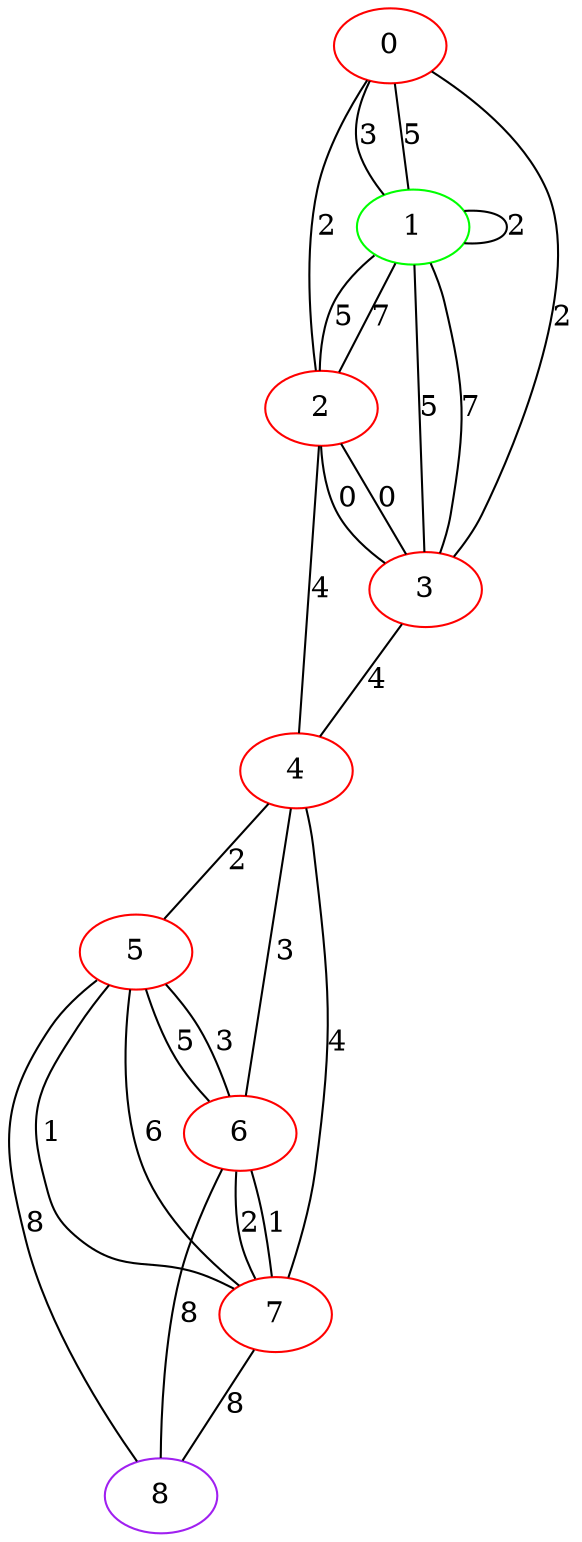 graph "" {
0 [color=red, weight=1];
1 [color=green, weight=2];
2 [color=red, weight=1];
3 [color=red, weight=1];
4 [color=red, weight=1];
5 [color=red, weight=1];
6 [color=red, weight=1];
7 [color=red, weight=1];
8 [color=purple, weight=4];
0 -- 1  [key=0, label=3];
0 -- 1  [key=1, label=5];
0 -- 2  [key=0, label=2];
0 -- 3  [key=0, label=2];
1 -- 1  [key=0, label=2];
1 -- 2  [key=0, label=5];
1 -- 2  [key=1, label=7];
1 -- 3  [key=0, label=5];
1 -- 3  [key=1, label=7];
2 -- 3  [key=0, label=0];
2 -- 3  [key=1, label=0];
2 -- 4  [key=0, label=4];
3 -- 4  [key=0, label=4];
4 -- 5  [key=0, label=2];
4 -- 6  [key=0, label=3];
4 -- 7  [key=0, label=4];
5 -- 8  [key=0, label=8];
5 -- 6  [key=0, label=3];
5 -- 6  [key=1, label=5];
5 -- 7  [key=0, label=1];
5 -- 7  [key=1, label=6];
6 -- 8  [key=0, label=8];
6 -- 7  [key=0, label=2];
6 -- 7  [key=1, label=1];
7 -- 8  [key=0, label=8];
}
